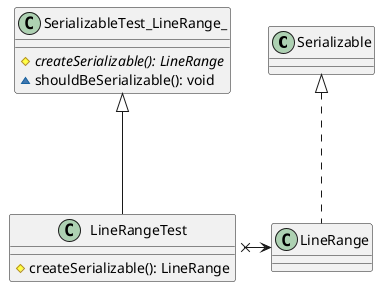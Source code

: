 @startuml

Serializable <|... LineRange
LineRangeTest x-> LineRange
SerializableTest_LineRange_ <|--- LineRangeTest

LineRangeTest : # createSerializable(): LineRange
SerializableTest_LineRange_  : # createSerializable(): LineRange {abstract}
SerializableTest_LineRange_ : ~ shouldBeSerializable(): void

@enduml